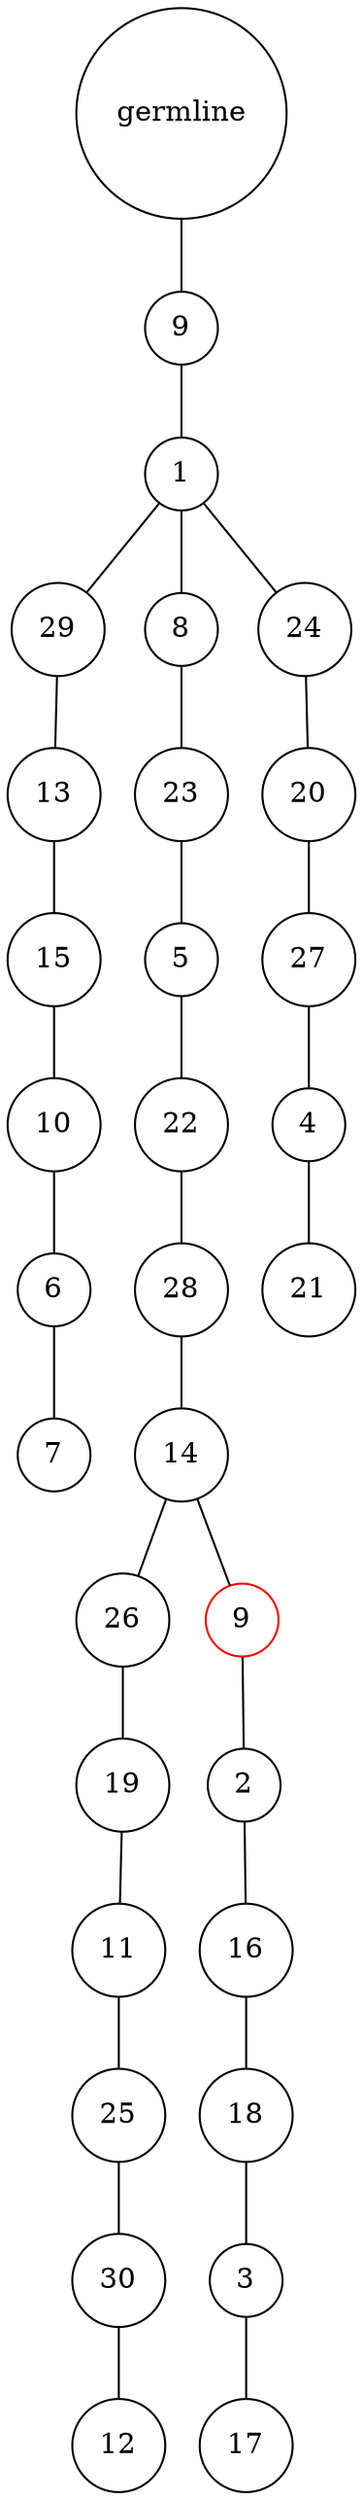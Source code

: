 graph {
	rankdir=UD;
	splines=line;
	node [shape=circle]
	"0x7fbb47ae2b20" [label="germline"];
	"0x7fbb47ae2b50" [label="9"];
	"0x7fbb47ae2b20" -- "0x7fbb47ae2b50" ;
	"0x7fbb47ae2b80" [label="1"];
	"0x7fbb47ae2b50" -- "0x7fbb47ae2b80" ;
	"0x7fbb47ae2bb0" [label="29"];
	"0x7fbb47ae2b80" -- "0x7fbb47ae2bb0" ;
	"0x7fbb47ae2be0" [label="13"];
	"0x7fbb47ae2bb0" -- "0x7fbb47ae2be0" ;
	"0x7fbb47ae2c10" [label="15"];
	"0x7fbb47ae2be0" -- "0x7fbb47ae2c10" ;
	"0x7fbb47ae2c40" [label="10"];
	"0x7fbb47ae2c10" -- "0x7fbb47ae2c40" ;
	"0x7fbb47ae2c70" [label="6"];
	"0x7fbb47ae2c40" -- "0x7fbb47ae2c70" ;
	"0x7fbb47ae2ca0" [label="7"];
	"0x7fbb47ae2c70" -- "0x7fbb47ae2ca0" ;
	"0x7fbb47ae2cd0" [label="8"];
	"0x7fbb47ae2b80" -- "0x7fbb47ae2cd0" ;
	"0x7fbb47ae2d00" [label="23"];
	"0x7fbb47ae2cd0" -- "0x7fbb47ae2d00" ;
	"0x7fbb47ae2d30" [label="5"];
	"0x7fbb47ae2d00" -- "0x7fbb47ae2d30" ;
	"0x7fbb47ae2d60" [label="22"];
	"0x7fbb47ae2d30" -- "0x7fbb47ae2d60" ;
	"0x7fbb47ae2d90" [label="28"];
	"0x7fbb47ae2d60" -- "0x7fbb47ae2d90" ;
	"0x7fbb47ae2dc0" [label="14"];
	"0x7fbb47ae2d90" -- "0x7fbb47ae2dc0" ;
	"0x7fbb47ae2df0" [label="26"];
	"0x7fbb47ae2dc0" -- "0x7fbb47ae2df0" ;
	"0x7fbb47ae2e20" [label="19"];
	"0x7fbb47ae2df0" -- "0x7fbb47ae2e20" ;
	"0x7fbb47ae2e50" [label="11"];
	"0x7fbb47ae2e20" -- "0x7fbb47ae2e50" ;
	"0x7fbb47ae2e80" [label="25"];
	"0x7fbb47ae2e50" -- "0x7fbb47ae2e80" ;
	"0x7fbb47ae2eb0" [label="30"];
	"0x7fbb47ae2e80" -- "0x7fbb47ae2eb0" ;
	"0x7fbb47ae2ee0" [label="12"];
	"0x7fbb47ae2eb0" -- "0x7fbb47ae2ee0" ;
	"0x7fbb47ae2f10" [label="9",color="red"];
	"0x7fbb47ae2dc0" -- "0x7fbb47ae2f10" ;
	"0x7fbb47ae2f40" [label="2"];
	"0x7fbb47ae2f10" -- "0x7fbb47ae2f40" ;
	"0x7fbb47ae2f70" [label="16"];
	"0x7fbb47ae2f40" -- "0x7fbb47ae2f70" ;
	"0x7fbb47ae2fa0" [label="18"];
	"0x7fbb47ae2f70" -- "0x7fbb47ae2fa0" ;
	"0x7fbb47ae2fd0" [label="3"];
	"0x7fbb47ae2fa0" -- "0x7fbb47ae2fd0" ;
	"0x7fbb47aef040" [label="17"];
	"0x7fbb47ae2fd0" -- "0x7fbb47aef040" ;
	"0x7fbb47aef070" [label="24"];
	"0x7fbb47ae2b80" -- "0x7fbb47aef070" ;
	"0x7fbb47aef0a0" [label="20"];
	"0x7fbb47aef070" -- "0x7fbb47aef0a0" ;
	"0x7fbb47aef0d0" [label="27"];
	"0x7fbb47aef0a0" -- "0x7fbb47aef0d0" ;
	"0x7fbb47aef100" [label="4"];
	"0x7fbb47aef0d0" -- "0x7fbb47aef100" ;
	"0x7fbb47aef130" [label="21"];
	"0x7fbb47aef100" -- "0x7fbb47aef130" ;
}
